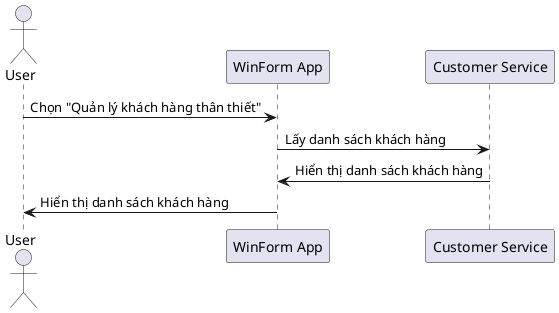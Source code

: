 @startuml
actor User
participant "WinForm App" as App
participant "Customer Service" as CustService

User -> App: Chọn "Quản lý khách hàng thân thiết"
App -> CustService: Lấy danh sách khách hàng
CustService -> App: Hiển thị danh sách khách hàng
App -> User: Hiển thị danh sách khách hàng
@enduml
